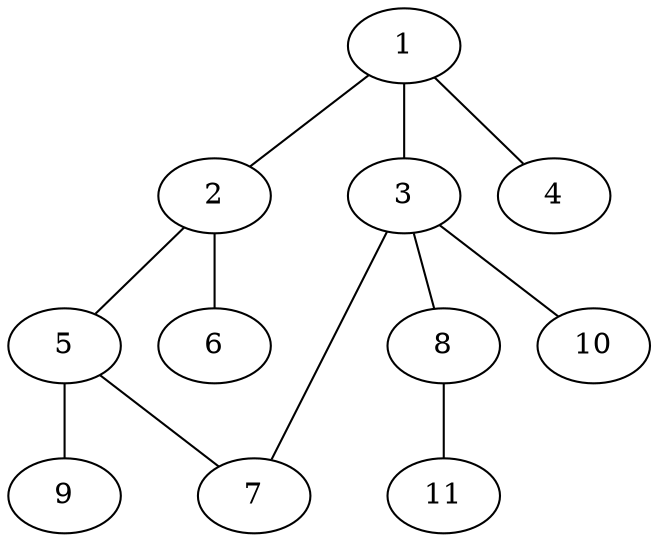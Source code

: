 graph molecule_1891 {
	1	 [chem=C];
	2	 [chem=C];
	1 -- 2	 [valence=2];
	3	 [chem=C];
	1 -- 3	 [valence=1];
	4	 [chem=Cl];
	1 -- 4	 [valence=1];
	5	 [chem=C];
	2 -- 5	 [valence=1];
	6	 [chem=Cl];
	2 -- 6	 [valence=1];
	7	 [chem=O];
	3 -- 7	 [valence=1];
	8	 [chem=O];
	3 -- 8	 [valence=1];
	10	 [chem=H];
	3 -- 10	 [valence=1];
	5 -- 7	 [valence=1];
	9	 [chem=O];
	5 -- 9	 [valence=2];
	11	 [chem=H];
	8 -- 11	 [valence=1];
}
